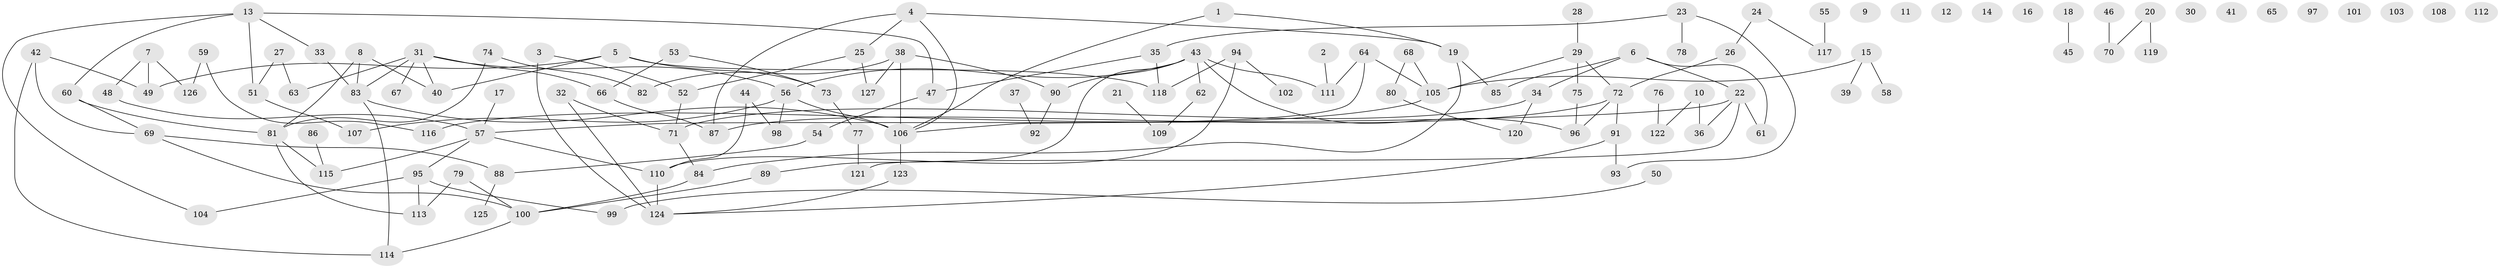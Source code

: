 // Generated by graph-tools (version 1.1) at 2025/33/03/09/25 02:33:27]
// undirected, 127 vertices, 151 edges
graph export_dot {
graph [start="1"]
  node [color=gray90,style=filled];
  1;
  2;
  3;
  4;
  5;
  6;
  7;
  8;
  9;
  10;
  11;
  12;
  13;
  14;
  15;
  16;
  17;
  18;
  19;
  20;
  21;
  22;
  23;
  24;
  25;
  26;
  27;
  28;
  29;
  30;
  31;
  32;
  33;
  34;
  35;
  36;
  37;
  38;
  39;
  40;
  41;
  42;
  43;
  44;
  45;
  46;
  47;
  48;
  49;
  50;
  51;
  52;
  53;
  54;
  55;
  56;
  57;
  58;
  59;
  60;
  61;
  62;
  63;
  64;
  65;
  66;
  67;
  68;
  69;
  70;
  71;
  72;
  73;
  74;
  75;
  76;
  77;
  78;
  79;
  80;
  81;
  82;
  83;
  84;
  85;
  86;
  87;
  88;
  89;
  90;
  91;
  92;
  93;
  94;
  95;
  96;
  97;
  98;
  99;
  100;
  101;
  102;
  103;
  104;
  105;
  106;
  107;
  108;
  109;
  110;
  111;
  112;
  113;
  114;
  115;
  116;
  117;
  118;
  119;
  120;
  121;
  122;
  123;
  124;
  125;
  126;
  127;
  1 -- 19;
  1 -- 106;
  2 -- 111;
  3 -- 52;
  3 -- 124;
  4 -- 19;
  4 -- 25;
  4 -- 87;
  4 -- 106;
  5 -- 40;
  5 -- 49;
  5 -- 73;
  5 -- 118;
  6 -- 22;
  6 -- 34;
  6 -- 61;
  6 -- 85;
  7 -- 48;
  7 -- 49;
  7 -- 126;
  8 -- 40;
  8 -- 81;
  8 -- 83;
  10 -- 36;
  10 -- 122;
  13 -- 33;
  13 -- 47;
  13 -- 51;
  13 -- 60;
  13 -- 104;
  15 -- 39;
  15 -- 58;
  15 -- 105;
  17 -- 57;
  18 -- 45;
  19 -- 84;
  19 -- 85;
  20 -- 70;
  20 -- 119;
  21 -- 109;
  22 -- 36;
  22 -- 57;
  22 -- 61;
  22 -- 121;
  23 -- 35;
  23 -- 78;
  23 -- 93;
  24 -- 26;
  24 -- 117;
  25 -- 52;
  25 -- 127;
  26 -- 72;
  27 -- 51;
  27 -- 63;
  28 -- 29;
  29 -- 72;
  29 -- 75;
  29 -- 105;
  31 -- 40;
  31 -- 56;
  31 -- 63;
  31 -- 66;
  31 -- 67;
  31 -- 83;
  32 -- 71;
  32 -- 124;
  33 -- 83;
  34 -- 71;
  34 -- 120;
  35 -- 47;
  35 -- 118;
  37 -- 92;
  38 -- 82;
  38 -- 90;
  38 -- 106;
  38 -- 127;
  42 -- 49;
  42 -- 69;
  42 -- 114;
  43 -- 56;
  43 -- 62;
  43 -- 89;
  43 -- 90;
  43 -- 96;
  43 -- 111;
  44 -- 98;
  44 -- 110;
  46 -- 70;
  47 -- 54;
  48 -- 57;
  50 -- 99;
  51 -- 107;
  52 -- 71;
  53 -- 66;
  53 -- 73;
  54 -- 88;
  55 -- 117;
  56 -- 98;
  56 -- 106;
  56 -- 107;
  57 -- 95;
  57 -- 110;
  57 -- 115;
  59 -- 116;
  59 -- 126;
  60 -- 69;
  60 -- 81;
  62 -- 109;
  64 -- 105;
  64 -- 106;
  64 -- 111;
  66 -- 87;
  68 -- 80;
  68 -- 105;
  69 -- 88;
  69 -- 100;
  71 -- 84;
  72 -- 87;
  72 -- 91;
  72 -- 96;
  73 -- 77;
  74 -- 81;
  74 -- 82;
  75 -- 96;
  76 -- 122;
  77 -- 121;
  79 -- 100;
  79 -- 113;
  80 -- 120;
  81 -- 113;
  81 -- 115;
  83 -- 106;
  83 -- 114;
  84 -- 100;
  86 -- 115;
  88 -- 125;
  89 -- 100;
  90 -- 92;
  91 -- 93;
  91 -- 124;
  94 -- 102;
  94 -- 110;
  94 -- 118;
  95 -- 99;
  95 -- 104;
  95 -- 113;
  100 -- 114;
  105 -- 116;
  106 -- 123;
  110 -- 124;
  123 -- 124;
}
